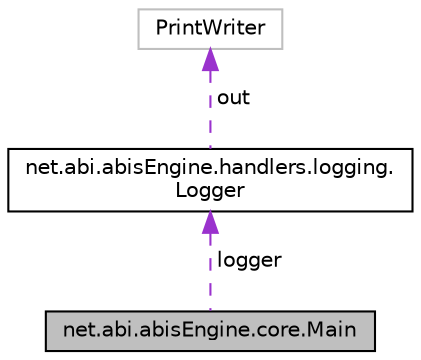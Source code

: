 digraph "net.abi.abisEngine.core.Main"
{
 // LATEX_PDF_SIZE
  edge [fontname="Helvetica",fontsize="10",labelfontname="Helvetica",labelfontsize="10"];
  node [fontname="Helvetica",fontsize="10",shape=record];
  Node1 [label="net.abi.abisEngine.core.Main",height=0.2,width=0.4,color="black", fillcolor="grey75", style="filled", fontcolor="black",tooltip=" "];
  Node2 -> Node1 [dir="back",color="darkorchid3",fontsize="10",style="dashed",label=" logger" ,fontname="Helvetica"];
  Node2 [label="net.abi.abisEngine.handlers.logging.\lLogger",height=0.2,width=0.4,color="black", fillcolor="white", style="filled",URL="$d1/d70/classnet_1_1abi_1_1abis_engine_1_1handlers_1_1logging_1_1_logger.html",tooltip=" "];
  Node3 -> Node2 [dir="back",color="darkorchid3",fontsize="10",style="dashed",label=" out" ,fontname="Helvetica"];
  Node3 [label="PrintWriter",height=0.2,width=0.4,color="grey75", fillcolor="white", style="filled",tooltip=" "];
}
